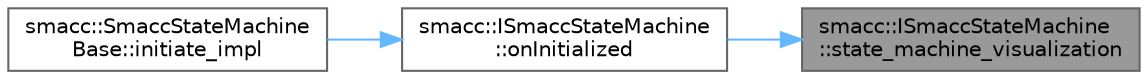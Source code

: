 digraph "smacc::ISmaccStateMachine::state_machine_visualization"
{
 // LATEX_PDF_SIZE
  bgcolor="transparent";
  edge [fontname=Helvetica,fontsize=10,labelfontname=Helvetica,labelfontsize=10];
  node [fontname=Helvetica,fontsize=10,shape=box,height=0.2,width=0.4];
  rankdir="RL";
  Node1 [label="smacc::ISmaccStateMachine\l::state_machine_visualization",height=0.2,width=0.4,color="gray40", fillcolor="grey60", style="filled", fontcolor="black",tooltip=" "];
  Node1 -> Node2 [dir="back",color="steelblue1",style="solid"];
  Node2 [label="smacc::ISmaccStateMachine\l::onInitialized",height=0.2,width=0.4,color="grey40", fillcolor="white", style="filled",URL="$classsmacc_1_1ISmaccStateMachine.html#a95e7f71d0d88fffd0afebb1f9ccdade5",tooltip=" "];
  Node2 -> Node3 [dir="back",color="steelblue1",style="solid"];
  Node3 [label="smacc::SmaccStateMachine\lBase::initiate_impl",height=0.2,width=0.4,color="grey40", fillcolor="white", style="filled",URL="$structsmacc_1_1SmaccStateMachineBase.html#a2dc1cd9a25b80f00602f1faab9b01e7b",tooltip=" "];
}
